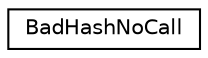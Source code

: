 digraph "Graphical Class Hierarchy"
{
  edge [fontname="Helvetica",fontsize="10",labelfontname="Helvetica",labelfontsize="10"];
  node [fontname="Helvetica",fontsize="10",shape=record];
  rankdir="LR";
  Node0 [label="BadHashNoCall",height=0.2,width=0.4,color="black", fillcolor="white", style="filled",URL="$struct_bad_hash_no_call.html"];
}
